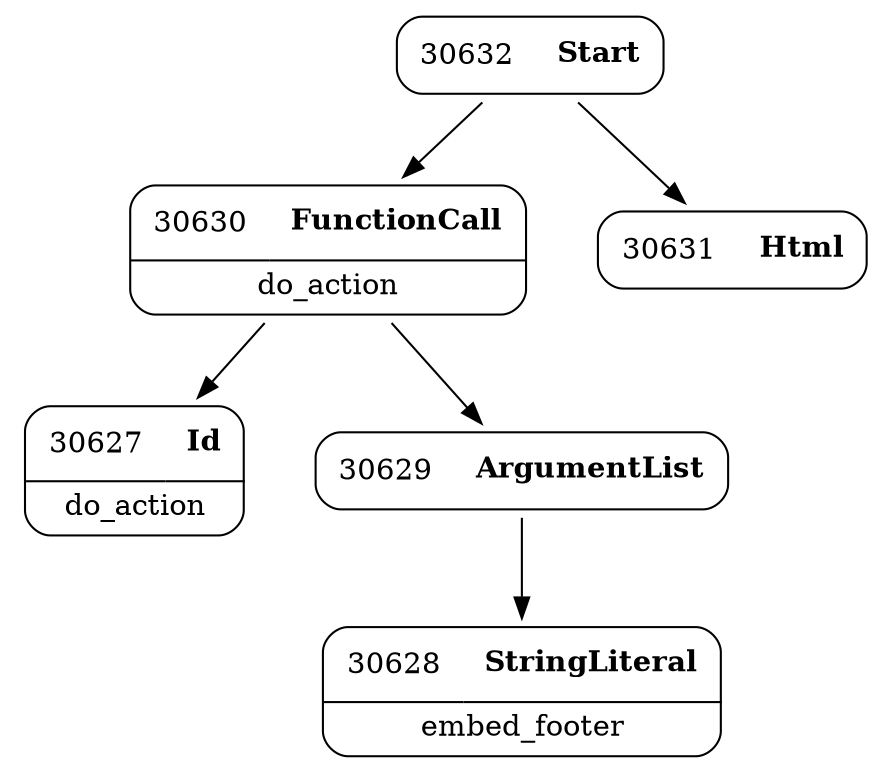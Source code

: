 digraph ast {
node [shape=none];
30627 [label=<<TABLE border='1' cellspacing='0' cellpadding='10' style='rounded' ><TR><TD border='0'>30627</TD><TD border='0'><B>Id</B></TD></TR><HR/><TR><TD border='0' cellpadding='5' colspan='2'>do_action</TD></TR></TABLE>>];
30628 [label=<<TABLE border='1' cellspacing='0' cellpadding='10' style='rounded' ><TR><TD border='0'>30628</TD><TD border='0'><B>StringLiteral</B></TD></TR><HR/><TR><TD border='0' cellpadding='5' colspan='2'>embed_footer</TD></TR></TABLE>>];
30629 [label=<<TABLE border='1' cellspacing='0' cellpadding='10' style='rounded' ><TR><TD border='0'>30629</TD><TD border='0'><B>ArgumentList</B></TD></TR></TABLE>>];
30629 -> 30628 [weight=2];
30630 [label=<<TABLE border='1' cellspacing='0' cellpadding='10' style='rounded' ><TR><TD border='0'>30630</TD><TD border='0'><B>FunctionCall</B></TD></TR><HR/><TR><TD border='0' cellpadding='5' colspan='2'>do_action</TD></TR></TABLE>>];
30630 -> 30627 [weight=2];
30630 -> 30629 [weight=2];
30631 [label=<<TABLE border='1' cellspacing='0' cellpadding='10' style='rounded' ><TR><TD border='0'>30631</TD><TD border='0'><B>Html</B></TD></TR></TABLE>>];
30632 [label=<<TABLE border='1' cellspacing='0' cellpadding='10' style='rounded' ><TR><TD border='0'>30632</TD><TD border='0'><B>Start</B></TD></TR></TABLE>>];
30632 -> 30630 [weight=2];
30632 -> 30631 [weight=2];
}

